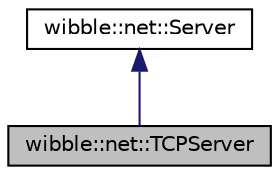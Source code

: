 digraph G
{
  edge [fontname="Helvetica",fontsize="10",labelfontname="Helvetica",labelfontsize="10"];
  node [fontname="Helvetica",fontsize="10",shape=record];
  Node1 [label="wibble::net::TCPServer",height=0.2,width=0.4,color="black", fillcolor="grey75", style="filled" fontcolor="black"];
  Node2 -> Node1 [dir="back",color="midnightblue",fontsize="10",style="solid",fontname="Helvetica"];
  Node2 [label="wibble::net::Server",height=0.2,width=0.4,color="black", fillcolor="white", style="filled",URL="$structwibble_1_1net_1_1Server.html",tooltip="Generic bind/listen/accept internet server."];
}
